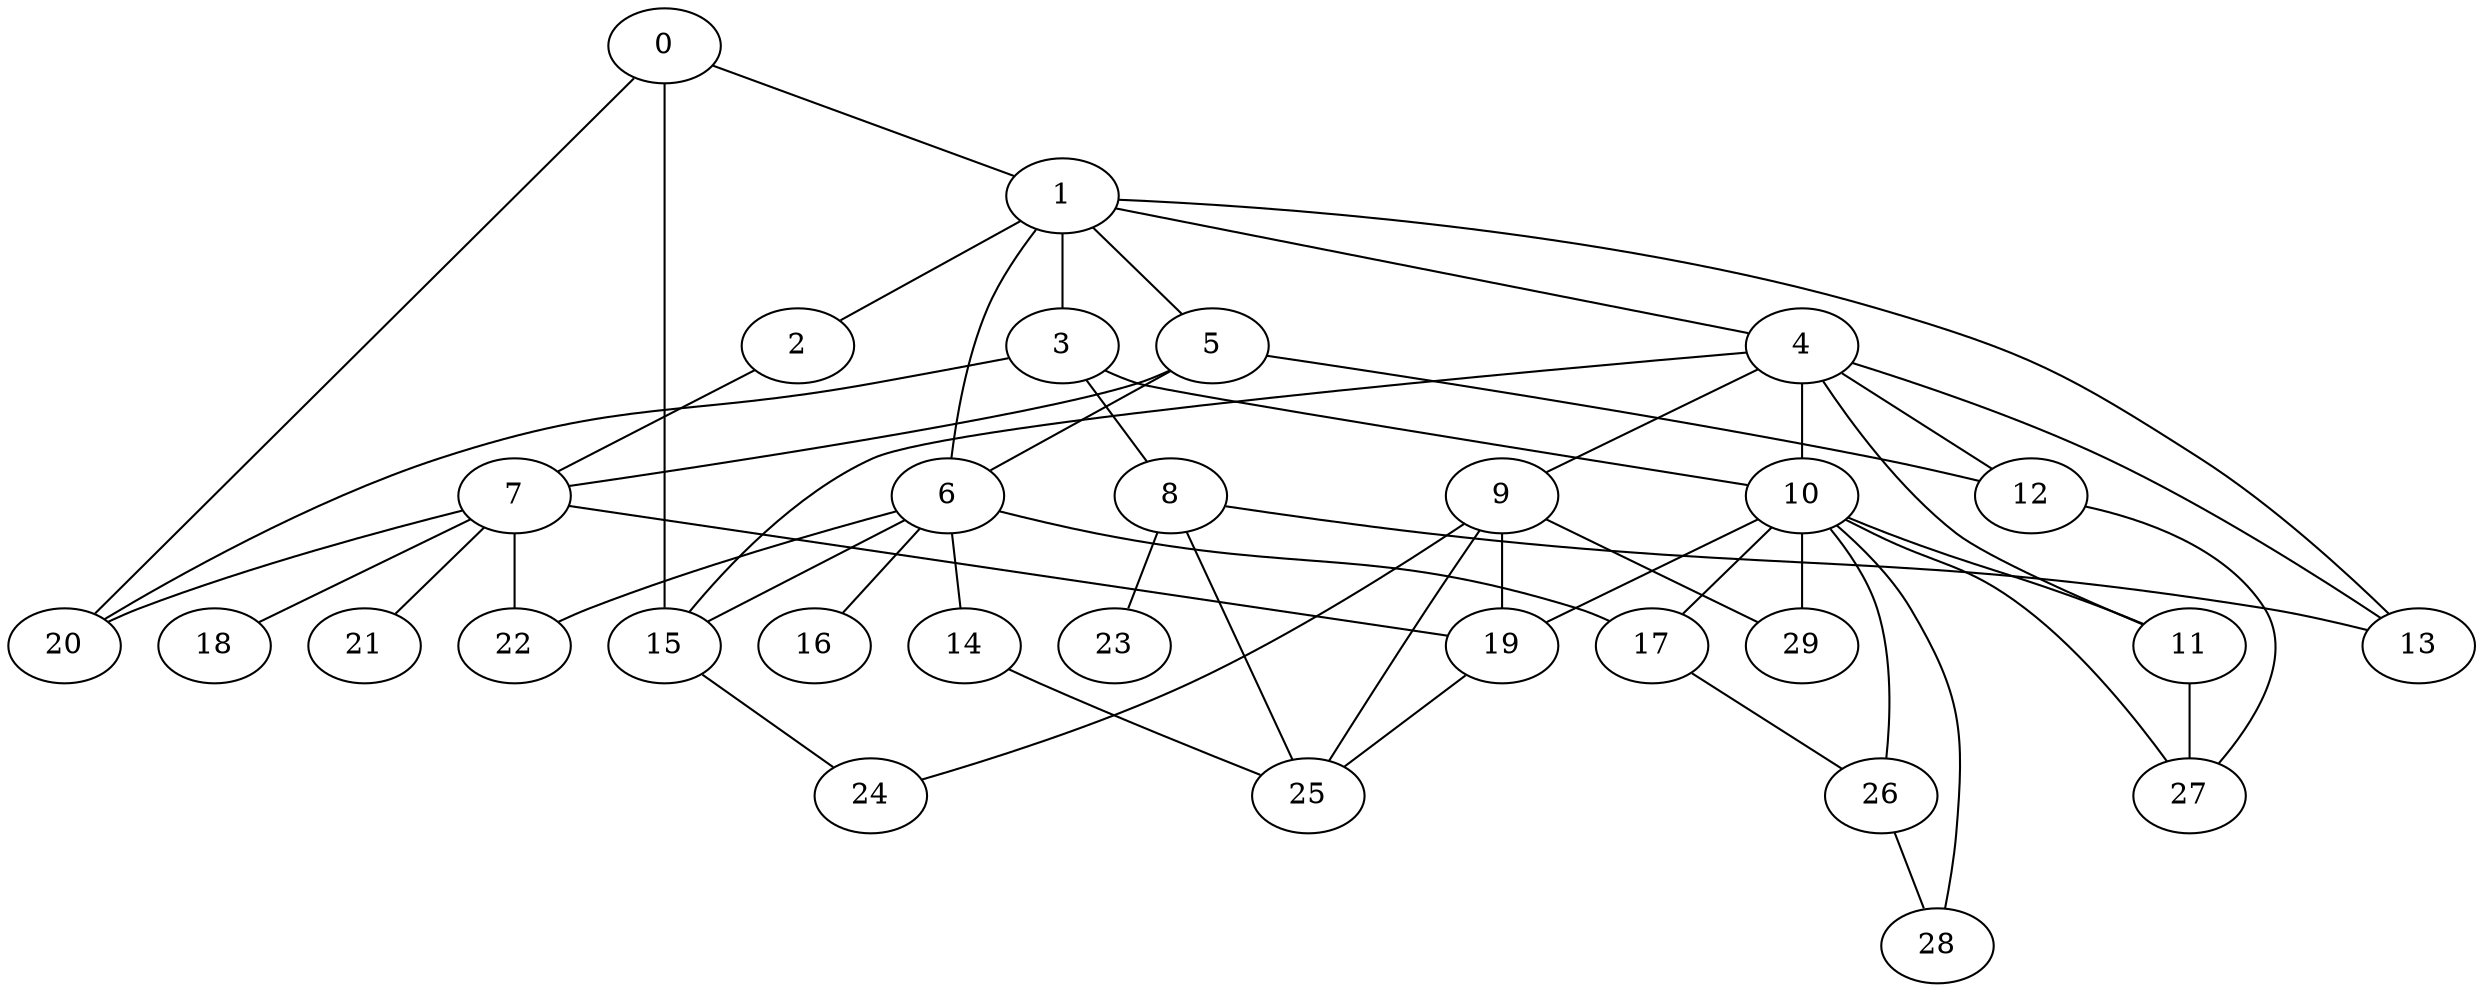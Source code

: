 
graph graphname {
    0 -- 1
0 -- 20
0 -- 15
1 -- 2
1 -- 3
1 -- 4
1 -- 5
1 -- 6
1 -- 13
2 -- 7
3 -- 8
3 -- 10
3 -- 20
4 -- 9
4 -- 10
4 -- 11
4 -- 12
4 -- 13
4 -- 15
5 -- 6
5 -- 7
5 -- 12
6 -- 16
6 -- 17
6 -- 14
6 -- 15
6 -- 22
7 -- 18
7 -- 19
7 -- 20
7 -- 21
7 -- 22
8 -- 23
8 -- 13
8 -- 25
9 -- 24
9 -- 25
9 -- 29
9 -- 19
10 -- 28
10 -- 26
10 -- 27
10 -- 29
10 -- 17
10 -- 11
10 -- 19
11 -- 27
12 -- 27
14 -- 25
15 -- 24
17 -- 26
19 -- 25
26 -- 28

}
